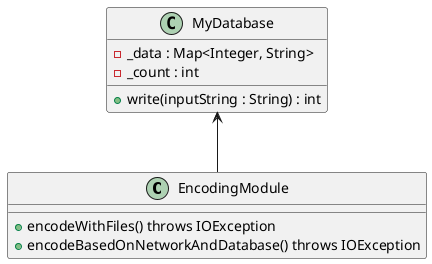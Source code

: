 @startuml dip
class EncodingModule {
  +encodeWithFiles() throws IOException
  +encodeBasedOnNetworkAndDatabase() throws IOException
}

class MyDatabase {
  -_data : Map<Integer, String>
  -_count : int
  +write(inputString : String) : int
}

MyDatabase <-- EncodingModule
@enduml
